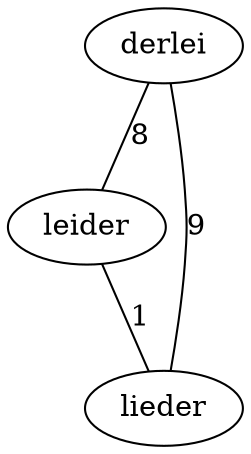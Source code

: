graph {
	derlei -- leider [ label="8" ];
	derlei -- lieder [ label="9" ];
	leider -- lieder [ label="1" ];
}